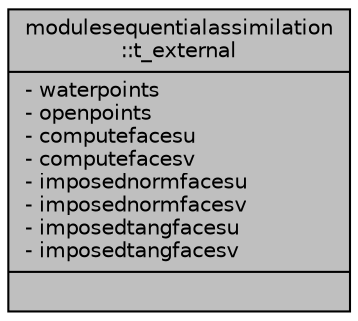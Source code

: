digraph "modulesequentialassimilation::t_external"
{
 // LATEX_PDF_SIZE
  edge [fontname="Helvetica",fontsize="10",labelfontname="Helvetica",labelfontsize="10"];
  node [fontname="Helvetica",fontsize="10",shape=record];
  Node1 [label="{modulesequentialassimilation\l::t_external\n|- waterpoints\l- openpoints\l- computefacesu\l- computefacesv\l- imposednormfacesu\l- imposednormfacesv\l- imposedtangfacesu\l- imposedtangfacesv\l|}",height=0.2,width=0.4,color="black", fillcolor="grey75", style="filled", fontcolor="black",tooltip=" "];
}
